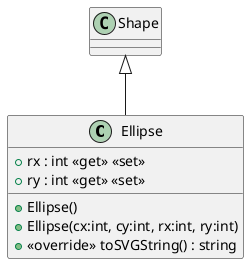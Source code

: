 @startuml
class Ellipse {
    + rx : int <<get>> <<set>>
    + ry : int <<get>> <<set>>
    + Ellipse()
    + Ellipse(cx:int, cy:int, rx:int, ry:int)
    + <<override>> toSVGString() : string
}
Shape <|-- Ellipse
@enduml
